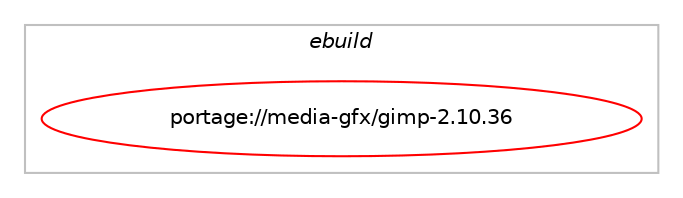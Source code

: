 digraph prolog {

# *************
# Graph options
# *************

newrank=true;
concentrate=true;
compound=true;
graph [rankdir=LR,fontname=Helvetica,fontsize=10,ranksep=1.5];#, ranksep=2.5, nodesep=0.2];
edge  [arrowhead=vee];
node  [fontname=Helvetica,fontsize=10];

# **********
# The ebuild
# **********

subgraph cluster_leftcol {
color=gray;
label=<<i>ebuild</i>>;
id [label="portage://media-gfx/gimp-2.10.36", color=red, width=4, href="../media-gfx/gimp-2.10.36.svg"];
}

# ****************
# The dependencies
# ****************

subgraph cluster_midcol {
color=gray;
label=<<i>dependencies</i>>;
subgraph cluster_compile {
fillcolor="#eeeeee";
style=filled;
label=<<i>compile</i>>;
# *** BEGIN UNKNOWN DEPENDENCY TYPE (TODO) ***
# id -> equal(use_conditional_group(positive,aalib,portage://media-gfx/gimp-2.10.36,[package_dependency(portage://media-gfx/gimp-2.10.36,install,no,media-libs,aalib,none,[,,],[],[])]))
# *** END UNKNOWN DEPENDENCY TYPE (TODO) ***

# *** BEGIN UNKNOWN DEPENDENCY TYPE (TODO) ***
# id -> equal(use_conditional_group(positive,alsa,portage://media-gfx/gimp-2.10.36,[package_dependency(portage://media-gfx/gimp-2.10.36,install,no,media-libs,alsa-lib,greaterequal,[1.0.0,,,1.0.0],[],[])]))
# *** END UNKNOWN DEPENDENCY TYPE (TODO) ***

# *** BEGIN UNKNOWN DEPENDENCY TYPE (TODO) ***
# id -> equal(use_conditional_group(positive,aqua,portage://media-gfx/gimp-2.10.36,[package_dependency(portage://media-gfx/gimp-2.10.36,install,no,x11-libs,gtk-mac-integration,greaterequal,[2.0.0,,,2.0.0],[],[])]))
# *** END UNKNOWN DEPENDENCY TYPE (TODO) ***

# *** BEGIN UNKNOWN DEPENDENCY TYPE (TODO) ***
# id -> equal(use_conditional_group(positive,heif,portage://media-gfx/gimp-2.10.36,[package_dependency(portage://media-gfx/gimp-2.10.36,install,no,media-libs,libheif,greaterequal,[1.9.1,,,1.9.1],any_same_slot,[])]))
# *** END UNKNOWN DEPENDENCY TYPE (TODO) ***

# *** BEGIN UNKNOWN DEPENDENCY TYPE (TODO) ***
# id -> equal(use_conditional_group(positive,jpeg2k,portage://media-gfx/gimp-2.10.36,[package_dependency(portage://media-gfx/gimp-2.10.36,install,no,media-libs,openjpeg,greaterequal,[2.1.0,,,2.1.0],[slot(2),equal],[])]))
# *** END UNKNOWN DEPENDENCY TYPE (TODO) ***

# *** BEGIN UNKNOWN DEPENDENCY TYPE (TODO) ***
# id -> equal(use_conditional_group(positive,jpegxl,portage://media-gfx/gimp-2.10.36,[package_dependency(portage://media-gfx/gimp-2.10.36,install,no,media-libs,libjxl,greaterequal,[0.7.0,,,0.7.0],any_same_slot,[])]))
# *** END UNKNOWN DEPENDENCY TYPE (TODO) ***

# *** BEGIN UNKNOWN DEPENDENCY TYPE (TODO) ***
# id -> equal(use_conditional_group(positive,mng,portage://media-gfx/gimp-2.10.36,[package_dependency(portage://media-gfx/gimp-2.10.36,install,no,media-libs,libmng,none,[,,],any_same_slot,[])]))
# *** END UNKNOWN DEPENDENCY TYPE (TODO) ***

# *** BEGIN UNKNOWN DEPENDENCY TYPE (TODO) ***
# id -> equal(use_conditional_group(positive,openexr,portage://media-gfx/gimp-2.10.36,[package_dependency(portage://media-gfx/gimp-2.10.36,install,no,media-libs,openexr,greaterequal,[1.6.1,,,1.6.1],any_same_slot,[])]))
# *** END UNKNOWN DEPENDENCY TYPE (TODO) ***

# *** BEGIN UNKNOWN DEPENDENCY TYPE (TODO) ***
# id -> equal(use_conditional_group(positive,postscript,portage://media-gfx/gimp-2.10.36,[package_dependency(portage://media-gfx/gimp-2.10.36,install,no,app-text,ghostscript-gpl,none,[,,],any_same_slot,[])]))
# *** END UNKNOWN DEPENDENCY TYPE (TODO) ***

# *** BEGIN UNKNOWN DEPENDENCY TYPE (TODO) ***
# id -> equal(use_conditional_group(positive,udev,portage://media-gfx/gimp-2.10.36,[package_dependency(portage://media-gfx/gimp-2.10.36,install,no,dev-libs,libgudev,none,[,,],any_same_slot,[])]))
# *** END UNKNOWN DEPENDENCY TYPE (TODO) ***

# *** BEGIN UNKNOWN DEPENDENCY TYPE (TODO) ***
# id -> equal(use_conditional_group(positive,unwind,portage://media-gfx/gimp-2.10.36,[package_dependency(portage://media-gfx/gimp-2.10.36,install,no,sys-libs,libunwind,greaterequal,[1.1.0,,,1.1.0],any_same_slot,[])]))
# *** END UNKNOWN DEPENDENCY TYPE (TODO) ***

# *** BEGIN UNKNOWN DEPENDENCY TYPE (TODO) ***
# id -> equal(use_conditional_group(positive,webp,portage://media-gfx/gimp-2.10.36,[package_dependency(portage://media-gfx/gimp-2.10.36,install,no,media-libs,libwebp,greaterequal,[0.6.0,,,0.6.0],any_same_slot,[])]))
# *** END UNKNOWN DEPENDENCY TYPE (TODO) ***

# *** BEGIN UNKNOWN DEPENDENCY TYPE (TODO) ***
# id -> equal(use_conditional_group(positive,wmf,portage://media-gfx/gimp-2.10.36,[package_dependency(portage://media-gfx/gimp-2.10.36,install,no,media-libs,libwmf,greaterequal,[0.2.8,,,0.2.8],[],[])]))
# *** END UNKNOWN DEPENDENCY TYPE (TODO) ***

# *** BEGIN UNKNOWN DEPENDENCY TYPE (TODO) ***
# id -> equal(use_conditional_group(positive,xpm,portage://media-gfx/gimp-2.10.36,[package_dependency(portage://media-gfx/gimp-2.10.36,install,no,x11-libs,libXpm,none,[,,],[],[])]))
# *** END UNKNOWN DEPENDENCY TYPE (TODO) ***

# *** BEGIN UNKNOWN DEPENDENCY TYPE (TODO) ***
# id -> equal(package_dependency(portage://media-gfx/gimp-2.10.36,install,no,app-accessibility,at-spi2-core,greaterequal,[2.46.0,,,2.46.0],[],[]))
# *** END UNKNOWN DEPENDENCY TYPE (TODO) ***

# *** BEGIN UNKNOWN DEPENDENCY TYPE (TODO) ***
# id -> equal(package_dependency(portage://media-gfx/gimp-2.10.36,install,no,app-text,poppler,greaterequal,[0.50,,,0.50],[],[use(enable(cairo),none)]))
# *** END UNKNOWN DEPENDENCY TYPE (TODO) ***

# *** BEGIN UNKNOWN DEPENDENCY TYPE (TODO) ***
# id -> equal(package_dependency(portage://media-gfx/gimp-2.10.36,install,no,app-text,poppler-data,greaterequal,[0.4.7,,,0.4.7],[],[]))
# *** END UNKNOWN DEPENDENCY TYPE (TODO) ***

# *** BEGIN UNKNOWN DEPENDENCY TYPE (TODO) ***
# id -> equal(package_dependency(portage://media-gfx/gimp-2.10.36,install,no,dev-libs,glib,greaterequal,[2.56.2,,,2.56.2],[slot(2)],[]))
# *** END UNKNOWN DEPENDENCY TYPE (TODO) ***

# *** BEGIN UNKNOWN DEPENDENCY TYPE (TODO) ***
# id -> equal(package_dependency(portage://media-gfx/gimp-2.10.36,install,no,dev-libs,json-glib,greaterequal,[1.2.6,,,1.2.6],[],[]))
# *** END UNKNOWN DEPENDENCY TYPE (TODO) ***

# *** BEGIN UNKNOWN DEPENDENCY TYPE (TODO) ***
# id -> equal(package_dependency(portage://media-gfx/gimp-2.10.36,install,no,dev-libs,libxml2,none,[,,],[slot(2)],[]))
# *** END UNKNOWN DEPENDENCY TYPE (TODO) ***

# *** BEGIN UNKNOWN DEPENDENCY TYPE (TODO) ***
# id -> equal(package_dependency(portage://media-gfx/gimp-2.10.36,install,no,dev-libs,libxslt,none,[,,],[],[]))
# *** END UNKNOWN DEPENDENCY TYPE (TODO) ***

# *** BEGIN UNKNOWN DEPENDENCY TYPE (TODO) ***
# id -> equal(package_dependency(portage://media-gfx/gimp-2.10.36,install,no,gnome-base,librsvg,greaterequal,[2.40.6,,,2.40.6],[slot(2)],[]))
# *** END UNKNOWN DEPENDENCY TYPE (TODO) ***

# *** BEGIN UNKNOWN DEPENDENCY TYPE (TODO) ***
# id -> equal(package_dependency(portage://media-gfx/gimp-2.10.36,install,no,media-gfx,mypaint-brushes,greaterequal,[2.0.2,,,2.0.2],any_same_slot,[]))
# *** END UNKNOWN DEPENDENCY TYPE (TODO) ***

# *** BEGIN UNKNOWN DEPENDENCY TYPE (TODO) ***
# id -> equal(package_dependency(portage://media-gfx/gimp-2.10.36,install,no,media-libs,babl,greaterequal,[0.1.98,,,0.1.98],[],[]))
# *** END UNKNOWN DEPENDENCY TYPE (TODO) ***

# *** BEGIN UNKNOWN DEPENDENCY TYPE (TODO) ***
# id -> equal(package_dependency(portage://media-gfx/gimp-2.10.36,install,no,media-libs,fontconfig,greaterequal,[2.12.4,,,2.12.4],[],[]))
# *** END UNKNOWN DEPENDENCY TYPE (TODO) ***

# *** BEGIN UNKNOWN DEPENDENCY TYPE (TODO) ***
# id -> equal(package_dependency(portage://media-gfx/gimp-2.10.36,install,no,media-libs,freetype,greaterequal,[2.1.7,,,2.1.7],[],[]))
# *** END UNKNOWN DEPENDENCY TYPE (TODO) ***

# *** BEGIN UNKNOWN DEPENDENCY TYPE (TODO) ***
# id -> equal(package_dependency(portage://media-gfx/gimp-2.10.36,install,no,media-libs,gegl,greaterequal,[0.4.40,,,0.4.40],[slot(0.4)],[use(enable(cairo),none)]))
# *** END UNKNOWN DEPENDENCY TYPE (TODO) ***

# *** BEGIN UNKNOWN DEPENDENCY TYPE (TODO) ***
# id -> equal(package_dependency(portage://media-gfx/gimp-2.10.36,install,no,media-libs,gexiv2,greaterequal,[0.10.6,,,0.10.6],[],[]))
# *** END UNKNOWN DEPENDENCY TYPE (TODO) ***

# *** BEGIN UNKNOWN DEPENDENCY TYPE (TODO) ***
# id -> equal(package_dependency(portage://media-gfx/gimp-2.10.36,install,no,media-libs,harfbuzz,greaterequal,[0.9.19,,,0.9.19],any_same_slot,[]))
# *** END UNKNOWN DEPENDENCY TYPE (TODO) ***

# *** BEGIN UNKNOWN DEPENDENCY TYPE (TODO) ***
# id -> equal(package_dependency(portage://media-gfx/gimp-2.10.36,install,no,media-libs,lcms,greaterequal,[2.8,,,2.8],[slot(2)],[]))
# *** END UNKNOWN DEPENDENCY TYPE (TODO) ***

# *** BEGIN UNKNOWN DEPENDENCY TYPE (TODO) ***
# id -> equal(package_dependency(portage://media-gfx/gimp-2.10.36,install,no,media-libs,libjpeg-turbo,none,[,,],any_same_slot,[]))
# *** END UNKNOWN DEPENDENCY TYPE (TODO) ***

# *** BEGIN UNKNOWN DEPENDENCY TYPE (TODO) ***
# id -> equal(package_dependency(portage://media-gfx/gimp-2.10.36,install,no,media-libs,libmypaint,greaterequal,[1.6.1,,,1.6.1],any_same_slot,[]))
# *** END UNKNOWN DEPENDENCY TYPE (TODO) ***

# *** BEGIN UNKNOWN DEPENDENCY TYPE (TODO) ***
# id -> equal(package_dependency(portage://media-gfx/gimp-2.10.36,install,no,media-libs,libpng,greaterequal,[1.6.25,,,1.6.25],[slot(0),equal],[]))
# *** END UNKNOWN DEPENDENCY TYPE (TODO) ***

# *** BEGIN UNKNOWN DEPENDENCY TYPE (TODO) ***
# id -> equal(package_dependency(portage://media-gfx/gimp-2.10.36,install,no,media-libs,tiff,greaterequal,[3.5.7,,,3.5.7],any_same_slot,[]))
# *** END UNKNOWN DEPENDENCY TYPE (TODO) ***

# *** BEGIN UNKNOWN DEPENDENCY TYPE (TODO) ***
# id -> equal(package_dependency(portage://media-gfx/gimp-2.10.36,install,no,net-libs,glib-networking,none,[,,],[],[use(enable(ssl),none)]))
# *** END UNKNOWN DEPENDENCY TYPE (TODO) ***

# *** BEGIN UNKNOWN DEPENDENCY TYPE (TODO) ***
# id -> equal(package_dependency(portage://media-gfx/gimp-2.10.36,install,no,sys-libs,zlib,none,[,,],[],[]))
# *** END UNKNOWN DEPENDENCY TYPE (TODO) ***

# *** BEGIN UNKNOWN DEPENDENCY TYPE (TODO) ***
# id -> equal(package_dependency(portage://media-gfx/gimp-2.10.36,install,no,x11-libs,cairo,greaterequal,[1.12.2,,,1.12.2],[],[]))
# *** END UNKNOWN DEPENDENCY TYPE (TODO) ***

# *** BEGIN UNKNOWN DEPENDENCY TYPE (TODO) ***
# id -> equal(package_dependency(portage://media-gfx/gimp-2.10.36,install,no,x11-libs,gdk-pixbuf,greaterequal,[2.31,,,2.31],[slot(2)],[]))
# *** END UNKNOWN DEPENDENCY TYPE (TODO) ***

# *** BEGIN UNKNOWN DEPENDENCY TYPE (TODO) ***
# id -> equal(package_dependency(portage://media-gfx/gimp-2.10.36,install,no,x11-libs,gtk+,greaterequal,[2.24.32,,,2.24.32],[slot(2)],[]))
# *** END UNKNOWN DEPENDENCY TYPE (TODO) ***

# *** BEGIN UNKNOWN DEPENDENCY TYPE (TODO) ***
# id -> equal(package_dependency(portage://media-gfx/gimp-2.10.36,install,no,x11-libs,libXcursor,none,[,,],[],[]))
# *** END UNKNOWN DEPENDENCY TYPE (TODO) ***

# *** BEGIN UNKNOWN DEPENDENCY TYPE (TODO) ***
# id -> equal(package_dependency(portage://media-gfx/gimp-2.10.36,install,no,x11-libs,pango,greaterequal,[1.29.4,,,1.29.4],[],[]))
# *** END UNKNOWN DEPENDENCY TYPE (TODO) ***

}
subgraph cluster_compileandrun {
fillcolor="#eeeeee";
style=filled;
label=<<i>compile and run</i>>;
}
subgraph cluster_run {
fillcolor="#eeeeee";
style=filled;
label=<<i>run</i>>;
# *** BEGIN UNKNOWN DEPENDENCY TYPE (TODO) ***
# id -> equal(use_conditional_group(positive,aalib,portage://media-gfx/gimp-2.10.36,[package_dependency(portage://media-gfx/gimp-2.10.36,run,no,media-libs,aalib,none,[,,],[],[])]))
# *** END UNKNOWN DEPENDENCY TYPE (TODO) ***

# *** BEGIN UNKNOWN DEPENDENCY TYPE (TODO) ***
# id -> equal(use_conditional_group(positive,alsa,portage://media-gfx/gimp-2.10.36,[package_dependency(portage://media-gfx/gimp-2.10.36,run,no,media-libs,alsa-lib,greaterequal,[1.0.0,,,1.0.0],[],[])]))
# *** END UNKNOWN DEPENDENCY TYPE (TODO) ***

# *** BEGIN UNKNOWN DEPENDENCY TYPE (TODO) ***
# id -> equal(use_conditional_group(positive,aqua,portage://media-gfx/gimp-2.10.36,[package_dependency(portage://media-gfx/gimp-2.10.36,run,no,x11-libs,gtk-mac-integration,greaterequal,[2.0.0,,,2.0.0],[],[])]))
# *** END UNKNOWN DEPENDENCY TYPE (TODO) ***

# *** BEGIN UNKNOWN DEPENDENCY TYPE (TODO) ***
# id -> equal(use_conditional_group(positive,gnome,portage://media-gfx/gimp-2.10.36,[package_dependency(portage://media-gfx/gimp-2.10.36,run,no,gnome-base,gvfs,none,[,,],[],[])]))
# *** END UNKNOWN DEPENDENCY TYPE (TODO) ***

# *** BEGIN UNKNOWN DEPENDENCY TYPE (TODO) ***
# id -> equal(use_conditional_group(positive,heif,portage://media-gfx/gimp-2.10.36,[package_dependency(portage://media-gfx/gimp-2.10.36,run,no,media-libs,libheif,greaterequal,[1.9.1,,,1.9.1],any_same_slot,[])]))
# *** END UNKNOWN DEPENDENCY TYPE (TODO) ***

# *** BEGIN UNKNOWN DEPENDENCY TYPE (TODO) ***
# id -> equal(use_conditional_group(positive,jpeg2k,portage://media-gfx/gimp-2.10.36,[package_dependency(portage://media-gfx/gimp-2.10.36,run,no,media-libs,openjpeg,greaterequal,[2.1.0,,,2.1.0],[slot(2),equal],[])]))
# *** END UNKNOWN DEPENDENCY TYPE (TODO) ***

# *** BEGIN UNKNOWN DEPENDENCY TYPE (TODO) ***
# id -> equal(use_conditional_group(positive,jpegxl,portage://media-gfx/gimp-2.10.36,[package_dependency(portage://media-gfx/gimp-2.10.36,run,no,media-libs,libjxl,greaterequal,[0.7.0,,,0.7.0],any_same_slot,[])]))
# *** END UNKNOWN DEPENDENCY TYPE (TODO) ***

# *** BEGIN UNKNOWN DEPENDENCY TYPE (TODO) ***
# id -> equal(use_conditional_group(positive,mng,portage://media-gfx/gimp-2.10.36,[package_dependency(portage://media-gfx/gimp-2.10.36,run,no,media-libs,libmng,none,[,,],any_same_slot,[])]))
# *** END UNKNOWN DEPENDENCY TYPE (TODO) ***

# *** BEGIN UNKNOWN DEPENDENCY TYPE (TODO) ***
# id -> equal(use_conditional_group(positive,openexr,portage://media-gfx/gimp-2.10.36,[package_dependency(portage://media-gfx/gimp-2.10.36,run,no,media-libs,openexr,greaterequal,[1.6.1,,,1.6.1],any_same_slot,[])]))
# *** END UNKNOWN DEPENDENCY TYPE (TODO) ***

# *** BEGIN UNKNOWN DEPENDENCY TYPE (TODO) ***
# id -> equal(use_conditional_group(positive,postscript,portage://media-gfx/gimp-2.10.36,[package_dependency(portage://media-gfx/gimp-2.10.36,run,no,app-text,ghostscript-gpl,none,[,,],any_same_slot,[])]))
# *** END UNKNOWN DEPENDENCY TYPE (TODO) ***

# *** BEGIN UNKNOWN DEPENDENCY TYPE (TODO) ***
# id -> equal(use_conditional_group(positive,udev,portage://media-gfx/gimp-2.10.36,[package_dependency(portage://media-gfx/gimp-2.10.36,run,no,dev-libs,libgudev,none,[,,],any_same_slot,[])]))
# *** END UNKNOWN DEPENDENCY TYPE (TODO) ***

# *** BEGIN UNKNOWN DEPENDENCY TYPE (TODO) ***
# id -> equal(use_conditional_group(positive,unwind,portage://media-gfx/gimp-2.10.36,[package_dependency(portage://media-gfx/gimp-2.10.36,run,no,sys-libs,libunwind,greaterequal,[1.1.0,,,1.1.0],any_same_slot,[])]))
# *** END UNKNOWN DEPENDENCY TYPE (TODO) ***

# *** BEGIN UNKNOWN DEPENDENCY TYPE (TODO) ***
# id -> equal(use_conditional_group(positive,webp,portage://media-gfx/gimp-2.10.36,[package_dependency(portage://media-gfx/gimp-2.10.36,run,no,media-libs,libwebp,greaterequal,[0.6.0,,,0.6.0],any_same_slot,[])]))
# *** END UNKNOWN DEPENDENCY TYPE (TODO) ***

# *** BEGIN UNKNOWN DEPENDENCY TYPE (TODO) ***
# id -> equal(use_conditional_group(positive,wmf,portage://media-gfx/gimp-2.10.36,[package_dependency(portage://media-gfx/gimp-2.10.36,run,no,media-libs,libwmf,greaterequal,[0.2.8,,,0.2.8],[],[])]))
# *** END UNKNOWN DEPENDENCY TYPE (TODO) ***

# *** BEGIN UNKNOWN DEPENDENCY TYPE (TODO) ***
# id -> equal(use_conditional_group(positive,xpm,portage://media-gfx/gimp-2.10.36,[package_dependency(portage://media-gfx/gimp-2.10.36,run,no,x11-libs,libXpm,none,[,,],[],[])]))
# *** END UNKNOWN DEPENDENCY TYPE (TODO) ***

# *** BEGIN UNKNOWN DEPENDENCY TYPE (TODO) ***
# id -> equal(package_dependency(portage://media-gfx/gimp-2.10.36,run,no,app-accessibility,at-spi2-core,greaterequal,[2.46.0,,,2.46.0],[],[]))
# *** END UNKNOWN DEPENDENCY TYPE (TODO) ***

# *** BEGIN UNKNOWN DEPENDENCY TYPE (TODO) ***
# id -> equal(package_dependency(portage://media-gfx/gimp-2.10.36,run,no,app-text,poppler,greaterequal,[0.50,,,0.50],[],[use(enable(cairo),none)]))
# *** END UNKNOWN DEPENDENCY TYPE (TODO) ***

# *** BEGIN UNKNOWN DEPENDENCY TYPE (TODO) ***
# id -> equal(package_dependency(portage://media-gfx/gimp-2.10.36,run,no,app-text,poppler-data,greaterequal,[0.4.7,,,0.4.7],[],[]))
# *** END UNKNOWN DEPENDENCY TYPE (TODO) ***

# *** BEGIN UNKNOWN DEPENDENCY TYPE (TODO) ***
# id -> equal(package_dependency(portage://media-gfx/gimp-2.10.36,run,no,dev-libs,glib,greaterequal,[2.56.2,,,2.56.2],[slot(2)],[]))
# *** END UNKNOWN DEPENDENCY TYPE (TODO) ***

# *** BEGIN UNKNOWN DEPENDENCY TYPE (TODO) ***
# id -> equal(package_dependency(portage://media-gfx/gimp-2.10.36,run,no,dev-libs,json-glib,greaterequal,[1.2.6,,,1.2.6],[],[]))
# *** END UNKNOWN DEPENDENCY TYPE (TODO) ***

# *** BEGIN UNKNOWN DEPENDENCY TYPE (TODO) ***
# id -> equal(package_dependency(portage://media-gfx/gimp-2.10.36,run,no,dev-libs,libxml2,none,[,,],[slot(2)],[]))
# *** END UNKNOWN DEPENDENCY TYPE (TODO) ***

# *** BEGIN UNKNOWN DEPENDENCY TYPE (TODO) ***
# id -> equal(package_dependency(portage://media-gfx/gimp-2.10.36,run,no,dev-libs,libxslt,none,[,,],[],[]))
# *** END UNKNOWN DEPENDENCY TYPE (TODO) ***

# *** BEGIN UNKNOWN DEPENDENCY TYPE (TODO) ***
# id -> equal(package_dependency(portage://media-gfx/gimp-2.10.36,run,no,gnome-base,librsvg,greaterequal,[2.40.6,,,2.40.6],[slot(2)],[]))
# *** END UNKNOWN DEPENDENCY TYPE (TODO) ***

# *** BEGIN UNKNOWN DEPENDENCY TYPE (TODO) ***
# id -> equal(package_dependency(portage://media-gfx/gimp-2.10.36,run,no,media-gfx,mypaint-brushes,greaterequal,[2.0.2,,,2.0.2],any_same_slot,[]))
# *** END UNKNOWN DEPENDENCY TYPE (TODO) ***

# *** BEGIN UNKNOWN DEPENDENCY TYPE (TODO) ***
# id -> equal(package_dependency(portage://media-gfx/gimp-2.10.36,run,no,media-libs,babl,greaterequal,[0.1.98,,,0.1.98],[],[]))
# *** END UNKNOWN DEPENDENCY TYPE (TODO) ***

# *** BEGIN UNKNOWN DEPENDENCY TYPE (TODO) ***
# id -> equal(package_dependency(portage://media-gfx/gimp-2.10.36,run,no,media-libs,fontconfig,greaterequal,[2.12.4,,,2.12.4],[],[]))
# *** END UNKNOWN DEPENDENCY TYPE (TODO) ***

# *** BEGIN UNKNOWN DEPENDENCY TYPE (TODO) ***
# id -> equal(package_dependency(portage://media-gfx/gimp-2.10.36,run,no,media-libs,freetype,greaterequal,[2.1.7,,,2.1.7],[],[]))
# *** END UNKNOWN DEPENDENCY TYPE (TODO) ***

# *** BEGIN UNKNOWN DEPENDENCY TYPE (TODO) ***
# id -> equal(package_dependency(portage://media-gfx/gimp-2.10.36,run,no,media-libs,gegl,greaterequal,[0.4.40,,,0.4.40],[slot(0.4)],[use(enable(cairo),none)]))
# *** END UNKNOWN DEPENDENCY TYPE (TODO) ***

# *** BEGIN UNKNOWN DEPENDENCY TYPE (TODO) ***
# id -> equal(package_dependency(portage://media-gfx/gimp-2.10.36,run,no,media-libs,gexiv2,greaterequal,[0.10.6,,,0.10.6],[],[]))
# *** END UNKNOWN DEPENDENCY TYPE (TODO) ***

# *** BEGIN UNKNOWN DEPENDENCY TYPE (TODO) ***
# id -> equal(package_dependency(portage://media-gfx/gimp-2.10.36,run,no,media-libs,harfbuzz,greaterequal,[0.9.19,,,0.9.19],any_same_slot,[]))
# *** END UNKNOWN DEPENDENCY TYPE (TODO) ***

# *** BEGIN UNKNOWN DEPENDENCY TYPE (TODO) ***
# id -> equal(package_dependency(portage://media-gfx/gimp-2.10.36,run,no,media-libs,lcms,greaterequal,[2.8,,,2.8],[slot(2)],[]))
# *** END UNKNOWN DEPENDENCY TYPE (TODO) ***

# *** BEGIN UNKNOWN DEPENDENCY TYPE (TODO) ***
# id -> equal(package_dependency(portage://media-gfx/gimp-2.10.36,run,no,media-libs,libjpeg-turbo,none,[,,],any_same_slot,[]))
# *** END UNKNOWN DEPENDENCY TYPE (TODO) ***

# *** BEGIN UNKNOWN DEPENDENCY TYPE (TODO) ***
# id -> equal(package_dependency(portage://media-gfx/gimp-2.10.36,run,no,media-libs,libmypaint,greaterequal,[1.6.1,,,1.6.1],any_same_slot,[]))
# *** END UNKNOWN DEPENDENCY TYPE (TODO) ***

# *** BEGIN UNKNOWN DEPENDENCY TYPE (TODO) ***
# id -> equal(package_dependency(portage://media-gfx/gimp-2.10.36,run,no,media-libs,libpng,greaterequal,[1.6.25,,,1.6.25],[slot(0),equal],[]))
# *** END UNKNOWN DEPENDENCY TYPE (TODO) ***

# *** BEGIN UNKNOWN DEPENDENCY TYPE (TODO) ***
# id -> equal(package_dependency(portage://media-gfx/gimp-2.10.36,run,no,media-libs,tiff,greaterequal,[3.5.7,,,3.5.7],any_same_slot,[]))
# *** END UNKNOWN DEPENDENCY TYPE (TODO) ***

# *** BEGIN UNKNOWN DEPENDENCY TYPE (TODO) ***
# id -> equal(package_dependency(portage://media-gfx/gimp-2.10.36,run,no,net-libs,glib-networking,none,[,,],[],[use(enable(ssl),none)]))
# *** END UNKNOWN DEPENDENCY TYPE (TODO) ***

# *** BEGIN UNKNOWN DEPENDENCY TYPE (TODO) ***
# id -> equal(package_dependency(portage://media-gfx/gimp-2.10.36,run,no,sys-libs,zlib,none,[,,],[],[]))
# *** END UNKNOWN DEPENDENCY TYPE (TODO) ***

# *** BEGIN UNKNOWN DEPENDENCY TYPE (TODO) ***
# id -> equal(package_dependency(portage://media-gfx/gimp-2.10.36,run,no,x11-libs,cairo,greaterequal,[1.12.2,,,1.12.2],[],[]))
# *** END UNKNOWN DEPENDENCY TYPE (TODO) ***

# *** BEGIN UNKNOWN DEPENDENCY TYPE (TODO) ***
# id -> equal(package_dependency(portage://media-gfx/gimp-2.10.36,run,no,x11-libs,gdk-pixbuf,greaterequal,[2.31,,,2.31],[slot(2)],[]))
# *** END UNKNOWN DEPENDENCY TYPE (TODO) ***

# *** BEGIN UNKNOWN DEPENDENCY TYPE (TODO) ***
# id -> equal(package_dependency(portage://media-gfx/gimp-2.10.36,run,no,x11-libs,gtk+,greaterequal,[2.24.32,,,2.24.32],[slot(2)],[]))
# *** END UNKNOWN DEPENDENCY TYPE (TODO) ***

# *** BEGIN UNKNOWN DEPENDENCY TYPE (TODO) ***
# id -> equal(package_dependency(portage://media-gfx/gimp-2.10.36,run,no,x11-libs,libXcursor,none,[,,],[],[]))
# *** END UNKNOWN DEPENDENCY TYPE (TODO) ***

# *** BEGIN UNKNOWN DEPENDENCY TYPE (TODO) ***
# id -> equal(package_dependency(portage://media-gfx/gimp-2.10.36,run,no,x11-libs,pango,greaterequal,[1.29.4,,,1.29.4],[],[]))
# *** END UNKNOWN DEPENDENCY TYPE (TODO) ***

# *** BEGIN UNKNOWN DEPENDENCY TYPE (TODO) ***
# id -> equal(package_dependency(portage://media-gfx/gimp-2.10.36,run,no,x11-themes,hicolor-icon-theme,none,[,,],[],[]))
# *** END UNKNOWN DEPENDENCY TYPE (TODO) ***

}
}

# **************
# The candidates
# **************

subgraph cluster_choices {
rank=same;
color=gray;
label=<<i>candidates</i>>;

}

}
